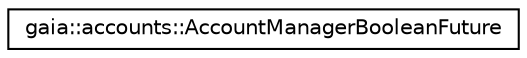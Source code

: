 digraph G
{
  edge [fontname="Helvetica",fontsize="10",labelfontname="Helvetica",labelfontsize="10"];
  node [fontname="Helvetica",fontsize="10",shape=record];
  rankdir=LR;
  Node1 [label="gaia::accounts::AccountManagerBooleanFuture",height=0.2,width=0.4,color="black", fillcolor="white", style="filled",URL="$d5/d1c/classgaia_1_1accounts_1_1_account_manager_boolean_future.html"];
}
